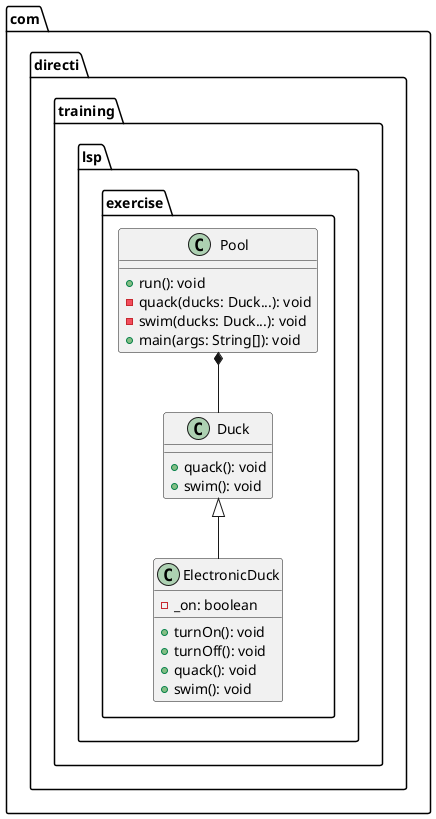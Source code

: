 @startuml

package "com.directi.training.lsp.exercise" {
    class Duck {
        + quack(): void
        + swim(): void
    }

    class ElectronicDuck {
        - _on: boolean
        + turnOn(): void
        + turnOff(): void
        + quack(): void
        + swim(): void
    }

    class Pool {
        + run(): void
        - quack(ducks: Duck...): void
        - swim(ducks: Duck...): void
        + main(args: String[]): void
    }
}

Duck <|-- ElectronicDuck

Pool *-- Duck

@enduml
